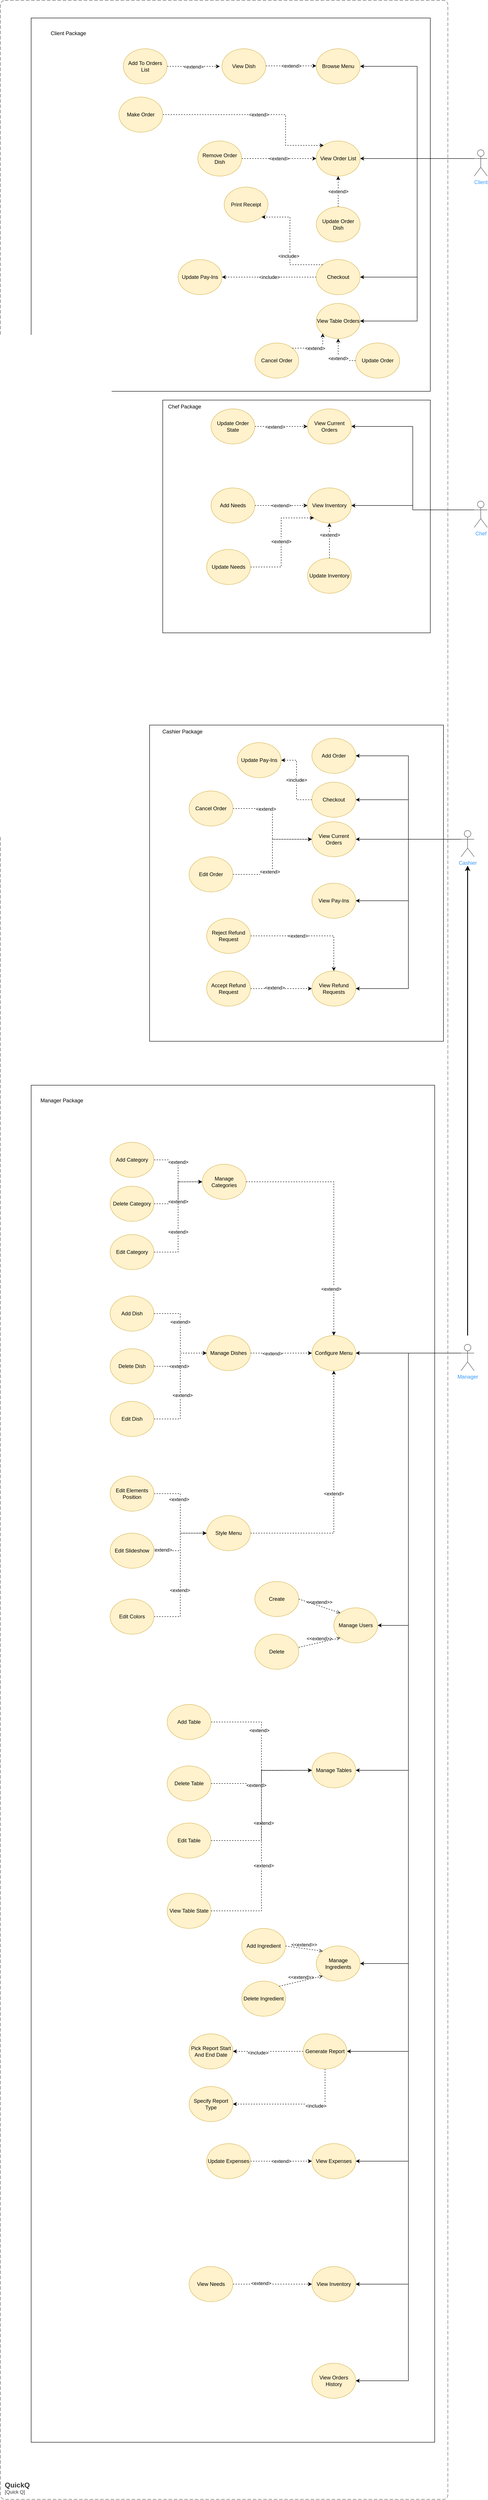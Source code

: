 <mxfile version="20.3.0" type="device"><diagram id="GGlXdn64GFRb3IZstyNL" name="Page-1"><mxGraphModel dx="2145" dy="2995" grid="1" gridSize="10" guides="1" tooltips="1" connect="1" arrows="1" fold="1" page="1" pageScale="1" pageWidth="850" pageHeight="1100" math="0" shadow="0"><root><mxCell id="0"/><mxCell id="1" parent="0"/><mxCell id="WwLU_MZluaqTvrNwPhHL-13" value="" style="rounded=0;whiteSpace=wrap;html=1;fillColor=#FFFFFF;gradientColor=none;" parent="1" vertex="1"><mxGeometry x="-380" y="-1820" width="910" height="850" as="geometry"/></mxCell><mxCell id="WwLU_MZluaqTvrNwPhHL-9" value="" style="rounded=0;whiteSpace=wrap;html=1;fillColor=#FFFFFF;gradientColor=none;" parent="1" vertex="1"><mxGeometry x="-80" y="-950" width="610" height="530" as="geometry"/></mxCell><mxCell id="WwLU_MZluaqTvrNwPhHL-7" value="" style="rounded=0;whiteSpace=wrap;html=1;fillColor=#FFFFFF;gradientColor=none;" parent="1" vertex="1"><mxGeometry x="-110" y="-210" width="670" height="720" as="geometry"/></mxCell><mxCell id="WwLU_MZluaqTvrNwPhHL-5" value="" style="rounded=0;whiteSpace=wrap;html=1;fillColor=#FFFFFF;gradientColor=none;" parent="1" vertex="1"><mxGeometry x="-380" y="610" width="920" height="3090" as="geometry"/></mxCell><mxCell id="jum-8sFKxYd1eR3w8ozA-5" style="edgeStyle=orthogonalEdgeStyle;rounded=0;orthogonalLoop=1;jettySize=auto;html=1;exitX=0;exitY=0.333;exitDx=0;exitDy=0;exitPerimeter=0;entryX=1;entryY=0.5;entryDx=0;entryDy=0;" parent="1" source="jum-8sFKxYd1eR3w8ozA-2" target="jum-8sFKxYd1eR3w8ozA-3" edge="1"><mxGeometry relative="1" as="geometry"/></mxCell><mxCell id="jum-8sFKxYd1eR3w8ozA-10" style="edgeStyle=orthogonalEdgeStyle;rounded=0;orthogonalLoop=1;jettySize=auto;html=1;exitX=0;exitY=0.333;exitDx=0;exitDy=0;exitPerimeter=0;fontColor=#000000;" parent="1" source="jum-8sFKxYd1eR3w8ozA-2" target="jum-8sFKxYd1eR3w8ozA-9" edge="1"><mxGeometry relative="1" as="geometry"><Array as="points"><mxPoint x="480" y="50"/><mxPoint x="480" y="190"/></Array></mxGeometry></mxCell><mxCell id="jum-8sFKxYd1eR3w8ozA-12" style="edgeStyle=orthogonalEdgeStyle;rounded=0;orthogonalLoop=1;jettySize=auto;html=1;exitX=0;exitY=0.333;exitDx=0;exitDy=0;exitPerimeter=0;entryX=1;entryY=0.5;entryDx=0;entryDy=0;fontColor=#000000;" parent="1" source="jum-8sFKxYd1eR3w8ozA-2" target="jum-8sFKxYd1eR3w8ozA-11" edge="1"><mxGeometry relative="1" as="geometry"><Array as="points"><mxPoint x="480" y="50"/><mxPoint x="480" y="390"/></Array></mxGeometry></mxCell><mxCell id="jum-8sFKxYd1eR3w8ozA-27" style="edgeStyle=orthogonalEdgeStyle;rounded=0;orthogonalLoop=1;jettySize=auto;html=1;exitX=0;exitY=0.333;exitDx=0;exitDy=0;exitPerimeter=0;entryX=1;entryY=0.5;entryDx=0;entryDy=0;fontColor=#000000;" parent="1" source="jum-8sFKxYd1eR3w8ozA-2" target="jum-8sFKxYd1eR3w8ozA-26" edge="1"><mxGeometry relative="1" as="geometry"><Array as="points"><mxPoint x="480" y="50"/><mxPoint x="480" y="-140"/></Array></mxGeometry></mxCell><mxCell id="ZQsWZpce4qvZl6UxC3JB-2" style="edgeStyle=orthogonalEdgeStyle;rounded=0;orthogonalLoop=1;jettySize=auto;html=1;exitX=0;exitY=0.333;exitDx=0;exitDy=0;exitPerimeter=0;entryX=1;entryY=0.5;entryDx=0;entryDy=0;" parent="1" source="jum-8sFKxYd1eR3w8ozA-2" target="ZQsWZpce4qvZl6UxC3JB-1" edge="1"><mxGeometry relative="1" as="geometry"/></mxCell><mxCell id="jum-8sFKxYd1eR3w8ozA-2" value="Cashier" style="shape=umlActor;verticalLabelPosition=bottom;verticalAlign=top;html=1;outlineConnect=0;fontColor=#3399FF;strokeColor=#4D4D4D;" parent="1" vertex="1"><mxGeometry x="600" y="30" width="30" height="60" as="geometry"/></mxCell><mxCell id="jum-8sFKxYd1eR3w8ozA-3" value="View Current Orders" style="ellipse;whiteSpace=wrap;html=1;fillColor=#fff2cc;strokeColor=#d6b656;fontColor=#000000;" parent="1" vertex="1"><mxGeometry x="260" y="10" width="100" height="80" as="geometry"/></mxCell><mxCell id="jum-8sFKxYd1eR3w8ozA-9" value="View Pay-Ins" style="ellipse;whiteSpace=wrap;html=1;fillColor=#fff2cc;strokeColor=#d6b656;fontColor=#000000;" parent="1" vertex="1"><mxGeometry x="260" y="150" width="100" height="80" as="geometry"/></mxCell><mxCell id="jum-8sFKxYd1eR3w8ozA-11" value="View Refund Requests" style="ellipse;whiteSpace=wrap;html=1;fillColor=#fff2cc;strokeColor=#d6b656;fontColor=#000000;" parent="1" vertex="1"><mxGeometry x="260" y="350" width="100" height="80" as="geometry"/></mxCell><mxCell id="jum-8sFKxYd1eR3w8ozA-14" style="edgeStyle=orthogonalEdgeStyle;rounded=0;orthogonalLoop=1;jettySize=auto;html=1;exitX=1;exitY=0.5;exitDx=0;exitDy=0;fontColor=#000000;dashed=1;" parent="1" source="jum-8sFKxYd1eR3w8ozA-13" target="jum-8sFKxYd1eR3w8ozA-11" edge="1"><mxGeometry relative="1" as="geometry"/></mxCell><mxCell id="jum-8sFKxYd1eR3w8ozA-15" value="&amp;lt;extend&amp;gt;" style="edgeLabel;html=1;align=center;verticalAlign=middle;resizable=0;points=[];fontColor=#000000;" parent="jum-8sFKxYd1eR3w8ozA-14" vertex="1" connectable="0"><mxGeometry x="-0.214" y="2" relative="1" as="geometry"><mxPoint as="offset"/></mxGeometry></mxCell><mxCell id="jum-8sFKxYd1eR3w8ozA-13" value="Accept Refund Request" style="ellipse;whiteSpace=wrap;html=1;fillColor=#fff2cc;strokeColor=#d6b656;fontColor=#000000;" parent="1" vertex="1"><mxGeometry x="20" y="350" width="100" height="80" as="geometry"/></mxCell><mxCell id="jum-8sFKxYd1eR3w8ozA-21" style="edgeStyle=orthogonalEdgeStyle;rounded=0;orthogonalLoop=1;jettySize=auto;html=1;exitX=1;exitY=0.5;exitDx=0;exitDy=0;dashed=1;fontColor=#3399FF;" parent="1" source="jum-8sFKxYd1eR3w8ozA-20" target="jum-8sFKxYd1eR3w8ozA-3" edge="1"><mxGeometry relative="1" as="geometry"/></mxCell><mxCell id="jum-8sFKxYd1eR3w8ozA-22" value="&amp;lt;extend&amp;gt;" style="edgeLabel;html=1;align=center;verticalAlign=middle;resizable=0;points=[];fontColor=#000000;" parent="jum-8sFKxYd1eR3w8ozA-21" vertex="1" connectable="0"><mxGeometry x="-0.278" y="5" relative="1" as="geometry"><mxPoint x="-20" as="offset"/></mxGeometry></mxCell><mxCell id="jum-8sFKxYd1eR3w8ozA-20" value="Cancel Order" style="ellipse;whiteSpace=wrap;html=1;fillColor=#fff2cc;strokeColor=#d6b656;fontColor=#000000;" parent="1" vertex="1"><mxGeometry x="-20" y="-60" width="100" height="80" as="geometry"/></mxCell><mxCell id="jum-8sFKxYd1eR3w8ozA-24" style="edgeStyle=orthogonalEdgeStyle;rounded=0;orthogonalLoop=1;jettySize=auto;html=1;exitX=1;exitY=0.5;exitDx=0;exitDy=0;entryX=0;entryY=0.5;entryDx=0;entryDy=0;dashed=1;fontColor=#000000;" parent="1" source="jum-8sFKxYd1eR3w8ozA-23" target="jum-8sFKxYd1eR3w8ozA-3" edge="1"><mxGeometry relative="1" as="geometry"/></mxCell><mxCell id="jum-8sFKxYd1eR3w8ozA-23" value="Edit Order" style="ellipse;whiteSpace=wrap;html=1;fillColor=#fff2cc;strokeColor=#d6b656;fontColor=#000000;" parent="1" vertex="1"><mxGeometry x="-20" y="90" width="100" height="80" as="geometry"/></mxCell><mxCell id="jum-8sFKxYd1eR3w8ozA-25" value="&amp;lt;extend&amp;gt;" style="edgeLabel;html=1;align=center;verticalAlign=middle;resizable=0;points=[];fontColor=#000000;" parent="1" vertex="1" connectable="0"><mxGeometry x="155" y="70" as="geometry"><mxPoint x="9" y="54" as="offset"/></mxGeometry></mxCell><mxCell id="jum-8sFKxYd1eR3w8ozA-26" value="Add Order" style="ellipse;whiteSpace=wrap;html=1;fillColor=#fff2cc;strokeColor=#d6b656;fontColor=#000000;" parent="1" vertex="1"><mxGeometry x="260" y="-180" width="100" height="80" as="geometry"/></mxCell><mxCell id="jum-8sFKxYd1eR3w8ozA-86" style="edgeStyle=orthogonalEdgeStyle;rounded=0;orthogonalLoop=1;jettySize=auto;html=1;fontColor=#000000;strokeWidth=2;" parent="1" edge="1"><mxGeometry relative="1" as="geometry"><mxPoint x="615" y="110" as="targetPoint"/><mxPoint x="615" y="1180" as="sourcePoint"/></mxGeometry></mxCell><mxCell id="5KErLPdVP8ReW7ZGvrdc-68" style="edgeStyle=orthogonalEdgeStyle;rounded=0;orthogonalLoop=1;jettySize=auto;html=1;exitX=0;exitY=0.333;exitDx=0;exitDy=0;exitPerimeter=0;entryX=1;entryY=0.5;entryDx=0;entryDy=0;" parent="1" source="jum-8sFKxYd1eR3w8ozA-72" target="5KErLPdVP8ReW7ZGvrdc-1" edge="1"><mxGeometry relative="1" as="geometry"/></mxCell><mxCell id="MAP9ugzPwizy4Z15jcOb-13" style="edgeStyle=orthogonalEdgeStyle;rounded=0;orthogonalLoop=1;jettySize=auto;html=1;exitX=0;exitY=0.333;exitDx=0;exitDy=0;exitPerimeter=0;entryX=1;entryY=0.5;entryDx=0;entryDy=0;strokeWidth=1;" parent="1" source="jum-8sFKxYd1eR3w8ozA-72" target="MAP9ugzPwizy4Z15jcOb-1" edge="1"><mxGeometry relative="1" as="geometry"/></mxCell><mxCell id="MAP9ugzPwizy4Z15jcOb-27" style="edgeStyle=orthogonalEdgeStyle;rounded=0;orthogonalLoop=1;jettySize=auto;html=1;exitX=0;exitY=0.333;exitDx=0;exitDy=0;exitPerimeter=0;entryX=1;entryY=0.5;entryDx=0;entryDy=0;strokeWidth=1;" parent="1" source="jum-8sFKxYd1eR3w8ozA-72" target="MAP9ugzPwizy4Z15jcOb-28" edge="1"><mxGeometry relative="1" as="geometry"><mxPoint x="360" y="2810" as="targetPoint"/><Array as="points"><mxPoint x="480" y="1220"/><mxPoint x="480" y="2810"/></Array></mxGeometry></mxCell><mxCell id="7p4SCDjq-cVQXdKuNtYs-31" style="edgeStyle=orthogonalEdgeStyle;rounded=0;orthogonalLoop=1;jettySize=auto;html=1;exitX=0;exitY=0.333;exitDx=0;exitDy=0;exitPerimeter=0;entryX=1;entryY=0.5;entryDx=0;entryDy=0;strokeWidth=1;" parent="1" source="jum-8sFKxYd1eR3w8ozA-72" target="7p4SCDjq-cVQXdKuNtYs-30" edge="1"><mxGeometry relative="1" as="geometry"/></mxCell><mxCell id="7p4SCDjq-cVQXdKuNtYs-44" style="edgeStyle=orthogonalEdgeStyle;rounded=0;orthogonalLoop=1;jettySize=auto;html=1;exitX=0;exitY=0.333;exitDx=0;exitDy=0;exitPerimeter=0;entryX=1;entryY=0.5;entryDx=0;entryDy=0;strokeWidth=1;" parent="1" source="jum-8sFKxYd1eR3w8ozA-72" target="7p4SCDjq-cVQXdKuNtYs-43" edge="1"><mxGeometry relative="1" as="geometry"/></mxCell><mxCell id="7RV6deQIh257f3K097D4-4" style="edgeStyle=orthogonalEdgeStyle;rounded=0;orthogonalLoop=1;jettySize=auto;html=1;exitX=0;exitY=0.333;exitDx=0;exitDy=0;exitPerimeter=0;entryX=1;entryY=0.5;entryDx=0;entryDy=0;" parent="1" source="jum-8sFKxYd1eR3w8ozA-72" target="7RV6deQIh257f3K097D4-1" edge="1"><mxGeometry relative="1" as="geometry"><Array as="points"><mxPoint x="480" y="1220"/><mxPoint x="480" y="1840"/></Array></mxGeometry></mxCell><mxCell id="mv-gU7e_ohFEfas5fL80-2" style="edgeStyle=orthogonalEdgeStyle;rounded=0;orthogonalLoop=1;jettySize=auto;html=1;exitX=0;exitY=0.333;exitDx=0;exitDy=0;exitPerimeter=0;entryX=1;entryY=0.5;entryDx=0;entryDy=0;" parent="1" source="jum-8sFKxYd1eR3w8ozA-72" target="mv-gU7e_ohFEfas5fL80-1" edge="1"><mxGeometry relative="1" as="geometry"><Array as="points"><mxPoint x="480" y="1220"/><mxPoint x="480" y="2610"/></Array></mxGeometry></mxCell><mxCell id="NLeHIVnF31F9goJG8ct--9" style="edgeStyle=orthogonalEdgeStyle;rounded=0;orthogonalLoop=1;jettySize=auto;html=1;exitX=0;exitY=0.333;exitDx=0;exitDy=0;exitPerimeter=0;entryX=1;entryY=0.5;entryDx=0;entryDy=0;" edge="1" parent="1" source="jum-8sFKxYd1eR3w8ozA-72" target="F72aV88Ada89Us-9N3Ma-2"><mxGeometry relative="1" as="geometry"/></mxCell><mxCell id="jum-8sFKxYd1eR3w8ozA-72" value="Manager" style="shape=umlActor;verticalLabelPosition=bottom;verticalAlign=top;html=1;outlineConnect=0;fontColor=#3399FF;strokeColor=#4D4D4D;" parent="1" vertex="1"><mxGeometry x="600" y="1200" width="30" height="60" as="geometry"/></mxCell><mxCell id="5KErLPdVP8ReW7ZGvrdc-1" value="Configure Menu" style="ellipse;whiteSpace=wrap;html=1;fillColor=#fff2cc;strokeColor=#d6b656;fontColor=#000000;" parent="1" vertex="1"><mxGeometry x="260" y="1180" width="100" height="80" as="geometry"/></mxCell><mxCell id="5KErLPdVP8ReW7ZGvrdc-71" style="edgeStyle=orthogonalEdgeStyle;rounded=0;orthogonalLoop=1;jettySize=auto;html=1;exitX=1;exitY=0.5;exitDx=0;exitDy=0;entryX=0.5;entryY=0;entryDx=0;entryDy=0;dashed=1;" parent="1" source="5KErLPdVP8ReW7ZGvrdc-3" target="5KErLPdVP8ReW7ZGvrdc-1" edge="1"><mxGeometry relative="1" as="geometry"/></mxCell><mxCell id="5KErLPdVP8ReW7ZGvrdc-73" value="&amp;lt;extend&amp;gt;" style="edgeLabel;html=1;align=center;verticalAlign=middle;resizable=0;points=[];" parent="5KErLPdVP8ReW7ZGvrdc-71" vertex="1" connectable="0"><mxGeometry x="0.616" y="-6" relative="1" as="geometry"><mxPoint y="-1" as="offset"/></mxGeometry></mxCell><mxCell id="5KErLPdVP8ReW7ZGvrdc-3" value="Manage Categories" style="ellipse;whiteSpace=wrap;html=1;fillColor=#fff2cc;strokeColor=#d6b656;fontColor=#000000;" parent="1" vertex="1"><mxGeometry x="10" y="790" width="100" height="80" as="geometry"/></mxCell><mxCell id="5KErLPdVP8ReW7ZGvrdc-13" style="edgeStyle=orthogonalEdgeStyle;rounded=0;orthogonalLoop=1;jettySize=auto;html=1;exitX=1;exitY=0.5;exitDx=0;exitDy=0;dashed=1;" parent="1" source="5KErLPdVP8ReW7ZGvrdc-7" target="5KErLPdVP8ReW7ZGvrdc-3" edge="1"><mxGeometry relative="1" as="geometry"/></mxCell><mxCell id="5KErLPdVP8ReW7ZGvrdc-14" value="&amp;lt;extend&amp;gt;" style="edgeLabel;html=1;align=center;verticalAlign=middle;resizable=0;points=[];" parent="5KErLPdVP8ReW7ZGvrdc-13" vertex="1" connectable="0"><mxGeometry x="-0.247" relative="1" as="geometry"><mxPoint as="offset"/></mxGeometry></mxCell><mxCell id="5KErLPdVP8ReW7ZGvrdc-7" value="Add Category" style="ellipse;whiteSpace=wrap;html=1;fillColor=#fff2cc;strokeColor=#d6b656;fontColor=#000000;" parent="1" vertex="1"><mxGeometry x="-200" y="740" width="100" height="80" as="geometry"/></mxCell><mxCell id="5KErLPdVP8ReW7ZGvrdc-8" value="Delete Category" style="ellipse;whiteSpace=wrap;html=1;fillColor=#fff2cc;strokeColor=#d6b656;fontColor=#000000;" parent="1" vertex="1"><mxGeometry x="-200" y="840" width="100" height="80" as="geometry"/></mxCell><mxCell id="5KErLPdVP8ReW7ZGvrdc-10" value="Edit Category" style="ellipse;whiteSpace=wrap;html=1;fillColor=#fff2cc;strokeColor=#d6b656;fontColor=#000000;" parent="1" vertex="1"><mxGeometry x="-200" y="950" width="100" height="80" as="geometry"/></mxCell><mxCell id="5KErLPdVP8ReW7ZGvrdc-15" style="edgeStyle=orthogonalEdgeStyle;rounded=0;orthogonalLoop=1;jettySize=auto;html=1;exitX=1;exitY=0.5;exitDx=0;exitDy=0;dashed=1;entryX=0;entryY=0.5;entryDx=0;entryDy=0;" parent="1" source="5KErLPdVP8ReW7ZGvrdc-8" target="5KErLPdVP8ReW7ZGvrdc-3" edge="1"><mxGeometry relative="1" as="geometry"><mxPoint x="-90" y="790" as="sourcePoint"/><mxPoint x="20" y="840" as="targetPoint"/></mxGeometry></mxCell><mxCell id="5KErLPdVP8ReW7ZGvrdc-16" value="&amp;lt;extend&amp;gt;" style="edgeLabel;html=1;align=center;verticalAlign=middle;resizable=0;points=[];" parent="5KErLPdVP8ReW7ZGvrdc-15" vertex="1" connectable="0"><mxGeometry x="-0.247" relative="1" as="geometry"><mxPoint as="offset"/></mxGeometry></mxCell><mxCell id="5KErLPdVP8ReW7ZGvrdc-18" style="edgeStyle=orthogonalEdgeStyle;rounded=0;orthogonalLoop=1;jettySize=auto;html=1;exitX=1;exitY=0.5;exitDx=0;exitDy=0;dashed=1;entryX=0;entryY=0.5;entryDx=0;entryDy=0;" parent="1" source="5KErLPdVP8ReW7ZGvrdc-10" target="5KErLPdVP8ReW7ZGvrdc-3" edge="1"><mxGeometry relative="1" as="geometry"><mxPoint x="-90" y="890" as="sourcePoint"/><mxPoint x="20" y="840" as="targetPoint"/></mxGeometry></mxCell><mxCell id="5KErLPdVP8ReW7ZGvrdc-19" value="&amp;lt;extend&amp;gt;" style="edgeLabel;html=1;align=center;verticalAlign=middle;resizable=0;points=[];" parent="5KErLPdVP8ReW7ZGvrdc-18" vertex="1" connectable="0"><mxGeometry x="-0.247" relative="1" as="geometry"><mxPoint as="offset"/></mxGeometry></mxCell><mxCell id="5KErLPdVP8ReW7ZGvrdc-72" style="edgeStyle=orthogonalEdgeStyle;rounded=0;orthogonalLoop=1;jettySize=auto;html=1;exitX=1;exitY=0.5;exitDx=0;exitDy=0;entryX=0;entryY=0.5;entryDx=0;entryDy=0;dashed=1;" parent="1" source="5KErLPdVP8ReW7ZGvrdc-20" target="5KErLPdVP8ReW7ZGvrdc-1" edge="1"><mxGeometry relative="1" as="geometry"/></mxCell><mxCell id="5KErLPdVP8ReW7ZGvrdc-74" value="&amp;lt;extend&amp;gt;" style="edgeLabel;html=1;align=center;verticalAlign=middle;resizable=0;points=[];" parent="5KErLPdVP8ReW7ZGvrdc-72" vertex="1" connectable="0"><mxGeometry x="-0.271" y="-1" relative="1" as="geometry"><mxPoint x="-1" as="offset"/></mxGeometry></mxCell><mxCell id="5KErLPdVP8ReW7ZGvrdc-20" value="Manage Dishes" style="ellipse;whiteSpace=wrap;html=1;fillColor=#fff2cc;strokeColor=#d6b656;fontColor=#000000;" parent="1" vertex="1"><mxGeometry x="20" y="1180" width="100" height="80" as="geometry"/></mxCell><mxCell id="5KErLPdVP8ReW7ZGvrdc-24" value="Add Dish" style="ellipse;whiteSpace=wrap;html=1;fillColor=#fff2cc;strokeColor=#d6b656;fontColor=#000000;" parent="1" vertex="1"><mxGeometry x="-200" y="1090" width="100" height="80" as="geometry"/></mxCell><mxCell id="5KErLPdVP8ReW7ZGvrdc-26" style="edgeStyle=orthogonalEdgeStyle;rounded=0;orthogonalLoop=1;jettySize=auto;html=1;dashed=1;entryX=0;entryY=0.5;entryDx=0;entryDy=0;" parent="1" source="5KErLPdVP8ReW7ZGvrdc-24" target="5KErLPdVP8ReW7ZGvrdc-20" edge="1"><mxGeometry relative="1" as="geometry"><mxPoint x="-90" y="1000" as="sourcePoint"/><mxPoint x="20" y="840" as="targetPoint"/></mxGeometry></mxCell><mxCell id="5KErLPdVP8ReW7ZGvrdc-27" value="&amp;lt;extend&amp;gt;" style="edgeLabel;html=1;align=center;verticalAlign=middle;resizable=0;points=[];" parent="5KErLPdVP8ReW7ZGvrdc-26" vertex="1" connectable="0"><mxGeometry x="-0.247" relative="1" as="geometry"><mxPoint as="offset"/></mxGeometry></mxCell><mxCell id="5KErLPdVP8ReW7ZGvrdc-31" value="Delete Dish" style="ellipse;whiteSpace=wrap;html=1;fillColor=#fff2cc;strokeColor=#d6b656;fontColor=#000000;" parent="1" vertex="1"><mxGeometry x="-200" y="1210" width="100" height="80" as="geometry"/></mxCell><mxCell id="5KErLPdVP8ReW7ZGvrdc-32" style="edgeStyle=orthogonalEdgeStyle;rounded=0;orthogonalLoop=1;jettySize=auto;html=1;dashed=1;entryX=0;entryY=0.5;entryDx=0;entryDy=0;exitX=1;exitY=0.5;exitDx=0;exitDy=0;" parent="1" source="5KErLPdVP8ReW7ZGvrdc-31" target="5KErLPdVP8ReW7ZGvrdc-20" edge="1"><mxGeometry relative="1" as="geometry"><mxPoint x="-90.0" y="1140.059" as="sourcePoint"/><mxPoint x="20" y="1200" as="targetPoint"/></mxGeometry></mxCell><mxCell id="5KErLPdVP8ReW7ZGvrdc-33" value="&amp;lt;extend&amp;gt;" style="edgeLabel;html=1;align=center;verticalAlign=middle;resizable=0;points=[];" parent="5KErLPdVP8ReW7ZGvrdc-32" vertex="1" connectable="0"><mxGeometry x="-0.247" relative="1" as="geometry"><mxPoint as="offset"/></mxGeometry></mxCell><mxCell id="5KErLPdVP8ReW7ZGvrdc-58" style="edgeStyle=orthogonalEdgeStyle;rounded=0;orthogonalLoop=1;jettySize=auto;html=1;exitX=1;exitY=0.5;exitDx=0;exitDy=0;entryX=0;entryY=0.5;entryDx=0;entryDy=0;dashed=1;" parent="1" source="5KErLPdVP8ReW7ZGvrdc-36" target="5KErLPdVP8ReW7ZGvrdc-20" edge="1"><mxGeometry relative="1" as="geometry"/></mxCell><mxCell id="5KErLPdVP8ReW7ZGvrdc-59" value="&amp;lt;extend&amp;gt;" style="edgeLabel;html=1;align=center;verticalAlign=middle;resizable=0;points=[];" parent="5KErLPdVP8ReW7ZGvrdc-58" vertex="1" connectable="0"><mxGeometry x="-0.147" y="-5" relative="1" as="geometry"><mxPoint y="1" as="offset"/></mxGeometry></mxCell><mxCell id="5KErLPdVP8ReW7ZGvrdc-36" value="Edit Dish" style="ellipse;whiteSpace=wrap;html=1;fillColor=#fff2cc;strokeColor=#d6b656;fontColor=#000000;" parent="1" vertex="1"><mxGeometry x="-200" y="1330" width="100" height="80" as="geometry"/></mxCell><mxCell id="MAP9ugzPwizy4Z15jcOb-10" style="edgeStyle=orthogonalEdgeStyle;rounded=0;orthogonalLoop=1;jettySize=auto;html=1;exitX=1;exitY=0.5;exitDx=0;exitDy=0;entryX=0;entryY=0.5;entryDx=0;entryDy=0;dashed=1;strokeWidth=1;" parent="1" source="5KErLPdVP8ReW7ZGvrdc-45" target="5KErLPdVP8ReW7ZGvrdc-79" edge="1"><mxGeometry relative="1" as="geometry"/></mxCell><mxCell id="MAP9ugzPwizy4Z15jcOb-11" value="&amp;lt;extend&amp;gt;" style="edgeLabel;html=1;align=center;verticalAlign=middle;resizable=0;points=[];" parent="MAP9ugzPwizy4Z15jcOb-10" vertex="1" connectable="0"><mxGeometry x="-0.226" y="1" relative="1" as="geometry"><mxPoint as="offset"/></mxGeometry></mxCell><mxCell id="5KErLPdVP8ReW7ZGvrdc-45" value="Edit Colors" style="ellipse;whiteSpace=wrap;html=1;fillColor=#fff2cc;strokeColor=#d6b656;fontColor=#000000;" parent="1" vertex="1"><mxGeometry x="-200" y="1780" width="100" height="80" as="geometry"/></mxCell><mxCell id="MAP9ugzPwizy4Z15jcOb-7" style="edgeStyle=orthogonalEdgeStyle;rounded=0;orthogonalLoop=1;jettySize=auto;html=1;exitX=1;exitY=0.5;exitDx=0;exitDy=0;entryX=0;entryY=0.5;entryDx=0;entryDy=0;strokeWidth=1;dashed=1;" parent="1" source="5KErLPdVP8ReW7ZGvrdc-48" target="5KErLPdVP8ReW7ZGvrdc-79" edge="1"><mxGeometry relative="1" as="geometry"/></mxCell><mxCell id="MAP9ugzPwizy4Z15jcOb-8" value="&amp;lt;extend&amp;gt;" style="edgeLabel;html=1;align=center;verticalAlign=middle;resizable=0;points=[];" parent="MAP9ugzPwizy4Z15jcOb-7" vertex="1" connectable="0"><mxGeometry x="-0.305" y="-3" relative="1" as="geometry"><mxPoint as="offset"/></mxGeometry></mxCell><mxCell id="5KErLPdVP8ReW7ZGvrdc-48" value="Edit Elements Position" style="ellipse;whiteSpace=wrap;html=1;fillColor=#fff2cc;strokeColor=#d6b656;fontColor=#000000;" parent="1" vertex="1"><mxGeometry x="-200" y="1500" width="100" height="80" as="geometry"/></mxCell><mxCell id="MAP9ugzPwizy4Z15jcOb-9" style="edgeStyle=orthogonalEdgeStyle;rounded=0;orthogonalLoop=1;jettySize=auto;html=1;exitX=1;exitY=0.5;exitDx=0;exitDy=0;entryX=0;entryY=0.5;entryDx=0;entryDy=0;dashed=1;strokeWidth=1;" parent="1" source="5KErLPdVP8ReW7ZGvrdc-50" target="5KErLPdVP8ReW7ZGvrdc-79" edge="1"><mxGeometry relative="1" as="geometry"/></mxCell><mxCell id="MAP9ugzPwizy4Z15jcOb-12" value="&amp;lt;extend&amp;gt;" style="edgeLabel;html=1;align=center;verticalAlign=middle;resizable=0;points=[];" parent="MAP9ugzPwizy4Z15jcOb-9" vertex="1" connectable="0"><mxGeometry x="-0.787" y="2" relative="1" as="geometry"><mxPoint x="1" as="offset"/></mxGeometry></mxCell><mxCell id="5KErLPdVP8ReW7ZGvrdc-50" value="Edit Slideshow" style="ellipse;whiteSpace=wrap;html=1;fillColor=#fff2cc;strokeColor=#d6b656;fontColor=#000000;" parent="1" vertex="1"><mxGeometry x="-200" y="1630" width="100" height="80" as="geometry"/></mxCell><mxCell id="5KErLPdVP8ReW7ZGvrdc-80" value="&amp;lt;extend&amp;gt;" style="edgeStyle=orthogonalEdgeStyle;rounded=0;orthogonalLoop=1;jettySize=auto;html=1;exitX=1;exitY=0.5;exitDx=0;exitDy=0;entryX=0.5;entryY=1;entryDx=0;entryDy=0;dashed=1;" parent="1" source="5KErLPdVP8ReW7ZGvrdc-79" target="5KErLPdVP8ReW7ZGvrdc-1" edge="1"><mxGeometry relative="1" as="geometry"/></mxCell><mxCell id="5KErLPdVP8ReW7ZGvrdc-79" value="Style Menu" style="ellipse;whiteSpace=wrap;html=1;fillColor=#fff2cc;strokeColor=#d6b656;fontColor=#000000;" parent="1" vertex="1"><mxGeometry x="20" y="1590" width="100" height="80" as="geometry"/></mxCell><mxCell id="MAP9ugzPwizy4Z15jcOb-1" value="Manage Tables" style="ellipse;whiteSpace=wrap;html=1;fillColor=#fff2cc;strokeColor=#d6b656;fontColor=#000000;" parent="1" vertex="1"><mxGeometry x="260" y="2130" width="100" height="80" as="geometry"/></mxCell><mxCell id="MAP9ugzPwizy4Z15jcOb-18" style="edgeStyle=orthogonalEdgeStyle;rounded=0;orthogonalLoop=1;jettySize=auto;html=1;exitX=1;exitY=0.5;exitDx=0;exitDy=0;entryX=0;entryY=0.5;entryDx=0;entryDy=0;strokeWidth=1;dashed=1;" parent="1" source="MAP9ugzPwizy4Z15jcOb-14" target="MAP9ugzPwizy4Z15jcOb-1" edge="1"><mxGeometry relative="1" as="geometry"/></mxCell><mxCell id="MAP9ugzPwizy4Z15jcOb-19" value="&amp;lt;extend&amp;gt;" style="edgeLabel;html=1;align=center;verticalAlign=middle;resizable=0;points=[];" parent="MAP9ugzPwizy4Z15jcOb-18" vertex="1" connectable="0"><mxGeometry x="-0.21" y="-5" relative="1" as="geometry"><mxPoint y="-1" as="offset"/></mxGeometry></mxCell><mxCell id="MAP9ugzPwizy4Z15jcOb-14" value="Add Table" style="ellipse;whiteSpace=wrap;html=1;fillColor=#fff2cc;strokeColor=#d6b656;fontColor=#000000;" parent="1" vertex="1"><mxGeometry x="-70" y="2020" width="100" height="80" as="geometry"/></mxCell><mxCell id="MAP9ugzPwizy4Z15jcOb-15" value="Delete Table" style="ellipse;whiteSpace=wrap;html=1;fillColor=#fff2cc;strokeColor=#d6b656;fontColor=#000000;" parent="1" vertex="1"><mxGeometry x="-70" y="2160" width="100" height="80" as="geometry"/></mxCell><mxCell id="MAP9ugzPwizy4Z15jcOb-16" value="Edit Table" style="ellipse;whiteSpace=wrap;html=1;fillColor=#fff2cc;strokeColor=#d6b656;fontColor=#000000;" parent="1" vertex="1"><mxGeometry x="-70" y="2290" width="100" height="80" as="geometry"/></mxCell><mxCell id="MAP9ugzPwizy4Z15jcOb-17" value="View Table State" style="ellipse;whiteSpace=wrap;html=1;fillColor=#fff2cc;strokeColor=#d6b656;fontColor=#000000;" parent="1" vertex="1"><mxGeometry x="-70" y="2450" width="100" height="80" as="geometry"/></mxCell><mxCell id="MAP9ugzPwizy4Z15jcOb-20" style="edgeStyle=orthogonalEdgeStyle;rounded=0;orthogonalLoop=1;jettySize=auto;html=1;exitX=1;exitY=0.5;exitDx=0;exitDy=0;strokeWidth=1;dashed=1;" parent="1" source="MAP9ugzPwizy4Z15jcOb-15" edge="1"><mxGeometry relative="1" as="geometry"><mxPoint x="40" y="2070" as="sourcePoint"/><mxPoint x="260" y="2170" as="targetPoint"/></mxGeometry></mxCell><mxCell id="MAP9ugzPwizy4Z15jcOb-21" value="&amp;lt;extend&amp;gt;" style="edgeLabel;html=1;align=center;verticalAlign=middle;resizable=0;points=[];" parent="MAP9ugzPwizy4Z15jcOb-20" vertex="1" connectable="0"><mxGeometry x="-0.21" y="-5" relative="1" as="geometry"><mxPoint y="-1" as="offset"/></mxGeometry></mxCell><mxCell id="MAP9ugzPwizy4Z15jcOb-22" style="edgeStyle=orthogonalEdgeStyle;rounded=0;orthogonalLoop=1;jettySize=auto;html=1;exitX=1;exitY=0.5;exitDx=0;exitDy=0;entryX=0;entryY=0.5;entryDx=0;entryDy=0;strokeWidth=1;dashed=1;" parent="1" source="MAP9ugzPwizy4Z15jcOb-16" target="MAP9ugzPwizy4Z15jcOb-1" edge="1"><mxGeometry relative="1" as="geometry"><mxPoint x="50" y="2080" as="sourcePoint"/><mxPoint x="280.0" y="2190" as="targetPoint"/></mxGeometry></mxCell><mxCell id="MAP9ugzPwizy4Z15jcOb-23" value="&amp;lt;extend&amp;gt;" style="edgeLabel;html=1;align=center;verticalAlign=middle;resizable=0;points=[];" parent="MAP9ugzPwizy4Z15jcOb-22" vertex="1" connectable="0"><mxGeometry x="-0.21" y="-5" relative="1" as="geometry"><mxPoint y="-1" as="offset"/></mxGeometry></mxCell><mxCell id="MAP9ugzPwizy4Z15jcOb-24" style="edgeStyle=orthogonalEdgeStyle;rounded=0;orthogonalLoop=1;jettySize=auto;html=1;exitX=1;exitY=0.5;exitDx=0;exitDy=0;entryX=0;entryY=0.5;entryDx=0;entryDy=0;strokeWidth=1;dashed=1;" parent="1" source="MAP9ugzPwizy4Z15jcOb-17" target="MAP9ugzPwizy4Z15jcOb-1" edge="1"><mxGeometry relative="1" as="geometry"><mxPoint x="60" y="2090" as="sourcePoint"/><mxPoint x="290.0" y="2200" as="targetPoint"/></mxGeometry></mxCell><mxCell id="MAP9ugzPwizy4Z15jcOb-25" value="&amp;lt;extend&amp;gt;" style="edgeLabel;html=1;align=center;verticalAlign=middle;resizable=0;points=[];" parent="MAP9ugzPwizy4Z15jcOb-24" vertex="1" connectable="0"><mxGeometry x="-0.21" y="-5" relative="1" as="geometry"><mxPoint y="-1" as="offset"/></mxGeometry></mxCell><mxCell id="MAP9ugzPwizy4Z15jcOb-33" style="edgeStyle=orthogonalEdgeStyle;rounded=0;orthogonalLoop=1;jettySize=auto;html=1;exitX=0;exitY=0.5;exitDx=0;exitDy=0;dashed=1;strokeWidth=1;" parent="1" source="MAP9ugzPwizy4Z15jcOb-28" target="MAP9ugzPwizy4Z15jcOb-31" edge="1"><mxGeometry relative="1" as="geometry"/></mxCell><mxCell id="MAP9ugzPwizy4Z15jcOb-34" value="&amp;lt;include&amp;gt;" style="edgeLabel;html=1;align=center;verticalAlign=middle;resizable=0;points=[];" parent="MAP9ugzPwizy4Z15jcOb-33" vertex="1" connectable="0"><mxGeometry x="0.306" y="3" relative="1" as="geometry"><mxPoint x="1" as="offset"/></mxGeometry></mxCell><mxCell id="MAP9ugzPwizy4Z15jcOb-38" style="edgeStyle=orthogonalEdgeStyle;rounded=0;orthogonalLoop=1;jettySize=auto;html=1;exitX=0.5;exitY=1;exitDx=0;exitDy=0;dashed=1;strokeWidth=1;" parent="1" source="MAP9ugzPwizy4Z15jcOb-28" target="MAP9ugzPwizy4Z15jcOb-36" edge="1"><mxGeometry relative="1" as="geometry"><Array as="points"><mxPoint x="290" y="2930"/></Array></mxGeometry></mxCell><mxCell id="MAP9ugzPwizy4Z15jcOb-39" value="&amp;lt;include&amp;gt;" style="edgeLabel;html=1;align=center;verticalAlign=middle;resizable=0;points=[];" parent="MAP9ugzPwizy4Z15jcOb-38" vertex="1" connectable="0"><mxGeometry x="-0.302" y="4" relative="1" as="geometry"><mxPoint as="offset"/></mxGeometry></mxCell><mxCell id="MAP9ugzPwizy4Z15jcOb-28" value="Generate Report" style="ellipse;whiteSpace=wrap;html=1;fillColor=#fff2cc;strokeColor=#d6b656;fontColor=#000000;" parent="1" vertex="1"><mxGeometry x="240" y="2770" width="100" height="80" as="geometry"/></mxCell><mxCell id="MAP9ugzPwizy4Z15jcOb-31" value="Pick Report Start And End Date" style="ellipse;whiteSpace=wrap;html=1;fillColor=#fff2cc;strokeColor=#d6b656;fontColor=#000000;" parent="1" vertex="1"><mxGeometry x="-20" y="2770" width="100" height="80" as="geometry"/></mxCell><mxCell id="MAP9ugzPwizy4Z15jcOb-36" value="Specify Report Type" style="ellipse;whiteSpace=wrap;html=1;fillColor=#fff2cc;strokeColor=#d6b656;fontColor=#000000;" parent="1" vertex="1"><mxGeometry x="-20" y="2890" width="100" height="80" as="geometry"/></mxCell><mxCell id="7p4SCDjq-cVQXdKuNtYs-30" value="View Inventory" style="ellipse;whiteSpace=wrap;html=1;fillColor=#fff2cc;strokeColor=#d6b656;fontColor=#000000;" parent="1" vertex="1"><mxGeometry x="260" y="3300" width="100" height="80" as="geometry"/></mxCell><mxCell id="7p4SCDjq-cVQXdKuNtYs-38" style="edgeStyle=orthogonalEdgeStyle;rounded=0;orthogonalLoop=1;jettySize=auto;html=1;exitX=1;exitY=0.5;exitDx=0;exitDy=0;entryX=0;entryY=0.5;entryDx=0;entryDy=0;dashed=1;strokeWidth=1;" parent="1" source="7p4SCDjq-cVQXdKuNtYs-32" target="7p4SCDjq-cVQXdKuNtYs-30" edge="1"><mxGeometry relative="1" as="geometry"/></mxCell><mxCell id="7p4SCDjq-cVQXdKuNtYs-39" value="&amp;lt;extend&amp;gt;" style="edgeLabel;html=1;align=center;verticalAlign=middle;resizable=0;points=[];" parent="7p4SCDjq-cVQXdKuNtYs-38" vertex="1" connectable="0"><mxGeometry x="-0.287" y="2" relative="1" as="geometry"><mxPoint as="offset"/></mxGeometry></mxCell><mxCell id="7p4SCDjq-cVQXdKuNtYs-32" value="View Needs" style="ellipse;whiteSpace=wrap;html=1;fillColor=#fff2cc;strokeColor=#d6b656;fontColor=#000000;" parent="1" vertex="1"><mxGeometry x="-20" y="3300" width="100" height="80" as="geometry"/></mxCell><mxCell id="7p4SCDjq-cVQXdKuNtYs-43" value="View Orders History" style="ellipse;whiteSpace=wrap;html=1;fillColor=#fff2cc;strokeColor=#d6b656;fontColor=#000000;" parent="1" vertex="1"><mxGeometry x="260" y="3520" width="100" height="80" as="geometry"/></mxCell><mxCell id="7p4SCDjq-cVQXdKuNtYs-56" style="edgeStyle=orthogonalEdgeStyle;rounded=0;orthogonalLoop=1;jettySize=auto;html=1;exitX=0;exitY=0.333;exitDx=0;exitDy=0;exitPerimeter=0;entryX=1;entryY=0.5;entryDx=0;entryDy=0;strokeWidth=1;" parent="1" source="7p4SCDjq-cVQXdKuNtYs-45" target="7p4SCDjq-cVQXdKuNtYs-49" edge="1"><mxGeometry relative="1" as="geometry"/></mxCell><mxCell id="7p4SCDjq-cVQXdKuNtYs-61" style="edgeStyle=orthogonalEdgeStyle;rounded=0;orthogonalLoop=1;jettySize=auto;html=1;exitX=0;exitY=0.333;exitDx=0;exitDy=0;exitPerimeter=0;strokeWidth=1;" parent="1" source="7p4SCDjq-cVQXdKuNtYs-45" target="7p4SCDjq-cVQXdKuNtYs-60" edge="1"><mxGeometry relative="1" as="geometry"/></mxCell><mxCell id="7p4SCDjq-cVQXdKuNtYs-45" value="Chef" style="shape=umlActor;verticalLabelPosition=bottom;verticalAlign=top;html=1;outlineConnect=0;fontColor=#3399FF;strokeColor=#4D4D4D;" parent="1" vertex="1"><mxGeometry x="630" y="-720" width="30" height="60" as="geometry"/></mxCell><mxCell id="7p4SCDjq-cVQXdKuNtYs-49" value="View Current Orders" style="ellipse;whiteSpace=wrap;html=1;fillColor=#fff2cc;strokeColor=#d6b656;fontColor=#000000;" parent="1" vertex="1"><mxGeometry x="250" y="-930" width="100" height="80" as="geometry"/></mxCell><mxCell id="7p4SCDjq-cVQXdKuNtYs-58" style="edgeStyle=orthogonalEdgeStyle;rounded=0;orthogonalLoop=1;jettySize=auto;html=1;exitX=1;exitY=0.5;exitDx=0;exitDy=0;entryX=0;entryY=0.5;entryDx=0;entryDy=0;strokeWidth=1;dashed=1;" parent="1" source="7p4SCDjq-cVQXdKuNtYs-57" target="7p4SCDjq-cVQXdKuNtYs-49" edge="1"><mxGeometry relative="1" as="geometry"/></mxCell><mxCell id="7p4SCDjq-cVQXdKuNtYs-59" value="&amp;lt;extend&amp;gt;" style="edgeLabel;html=1;align=center;verticalAlign=middle;resizable=0;points=[];" parent="7p4SCDjq-cVQXdKuNtYs-58" vertex="1" connectable="0"><mxGeometry x="-0.235" y="-1" relative="1" as="geometry"><mxPoint as="offset"/></mxGeometry></mxCell><mxCell id="7p4SCDjq-cVQXdKuNtYs-57" value="Update Order State" style="ellipse;whiteSpace=wrap;html=1;fillColor=#fff2cc;strokeColor=#d6b656;fontColor=#000000;" parent="1" vertex="1"><mxGeometry x="30" y="-930" width="100" height="80" as="geometry"/></mxCell><mxCell id="7p4SCDjq-cVQXdKuNtYs-60" value="View Inventory" style="ellipse;whiteSpace=wrap;html=1;fillColor=#fff2cc;strokeColor=#d6b656;fontColor=#000000;" parent="1" vertex="1"><mxGeometry x="250" y="-750" width="100" height="80" as="geometry"/></mxCell><mxCell id="7p4SCDjq-cVQXdKuNtYs-64" value="&amp;lt;extend&amp;gt;" style="edgeStyle=orthogonalEdgeStyle;rounded=0;orthogonalLoop=1;jettySize=auto;html=1;exitX=1;exitY=0.5;exitDx=0;exitDy=0;strokeWidth=1;dashed=1;" parent="1" source="7p4SCDjq-cVQXdKuNtYs-62" target="7p4SCDjq-cVQXdKuNtYs-60" edge="1"><mxGeometry relative="1" as="geometry"/></mxCell><mxCell id="7p4SCDjq-cVQXdKuNtYs-62" value="Add Needs" style="ellipse;whiteSpace=wrap;html=1;fillColor=#fff2cc;strokeColor=#d6b656;fontColor=#000000;" parent="1" vertex="1"><mxGeometry x="30" y="-750" width="100" height="80" as="geometry"/></mxCell><mxCell id="7p4SCDjq-cVQXdKuNtYs-67" style="edgeStyle=orthogonalEdgeStyle;rounded=0;orthogonalLoop=1;jettySize=auto;html=1;exitX=0.5;exitY=0;exitDx=0;exitDy=0;entryX=0.5;entryY=1;entryDx=0;entryDy=0;dashed=1;strokeWidth=1;" parent="1" source="7p4SCDjq-cVQXdKuNtYs-66" target="7p4SCDjq-cVQXdKuNtYs-60" edge="1"><mxGeometry relative="1" as="geometry"/></mxCell><mxCell id="7p4SCDjq-cVQXdKuNtYs-68" value="&amp;lt;extend&amp;gt;" style="edgeLabel;html=1;align=center;verticalAlign=middle;resizable=0;points=[];" parent="7p4SCDjq-cVQXdKuNtYs-67" vertex="1" connectable="0"><mxGeometry x="0.303" y="-1" relative="1" as="geometry"><mxPoint y="-1" as="offset"/></mxGeometry></mxCell><mxCell id="7p4SCDjq-cVQXdKuNtYs-66" value="Update Inventory" style="ellipse;whiteSpace=wrap;html=1;fillColor=#fff2cc;strokeColor=#d6b656;fontColor=#000000;" parent="1" vertex="1"><mxGeometry x="250" y="-590" width="100" height="80" as="geometry"/></mxCell><mxCell id="7p4SCDjq-cVQXdKuNtYs-75" style="edgeStyle=orthogonalEdgeStyle;rounded=0;orthogonalLoop=1;jettySize=auto;html=1;exitX=0;exitY=0.333;exitDx=0;exitDy=0;exitPerimeter=0;entryX=1;entryY=0.5;entryDx=0;entryDy=0;strokeWidth=1;" parent="1" source="7p4SCDjq-cVQXdKuNtYs-77" target="7p4SCDjq-cVQXdKuNtYs-78" edge="1"><mxGeometry relative="1" as="geometry"/></mxCell><mxCell id="7p4SCDjq-cVQXdKuNtYs-98" style="edgeStyle=orthogonalEdgeStyle;rounded=0;orthogonalLoop=1;jettySize=auto;html=1;exitX=0;exitY=0.333;exitDx=0;exitDy=0;exitPerimeter=0;strokeWidth=1;" parent="1" source="7p4SCDjq-cVQXdKuNtYs-77" target="7p4SCDjq-cVQXdKuNtYs-97" edge="1"><mxGeometry relative="1" as="geometry"/></mxCell><mxCell id="7p4SCDjq-cVQXdKuNtYs-103" style="edgeStyle=orthogonalEdgeStyle;rounded=0;orthogonalLoop=1;jettySize=auto;html=1;exitX=0;exitY=0.333;exitDx=0;exitDy=0;exitPerimeter=0;entryX=1;entryY=0.5;entryDx=0;entryDy=0;strokeWidth=1;" parent="1" source="7p4SCDjq-cVQXdKuNtYs-77" target="7p4SCDjq-cVQXdKuNtYs-102" edge="1"><mxGeometry relative="1" as="geometry"/></mxCell><mxCell id="cyq8-XPyF3A_2p8lP5Kh-5" style="edgeStyle=orthogonalEdgeStyle;rounded=0;orthogonalLoop=1;jettySize=auto;html=1;exitX=0;exitY=0.333;exitDx=0;exitDy=0;exitPerimeter=0;entryX=1;entryY=0.5;entryDx=0;entryDy=0;" parent="1" source="7p4SCDjq-cVQXdKuNtYs-77" target="cyq8-XPyF3A_2p8lP5Kh-4" edge="1"><mxGeometry relative="1" as="geometry"/></mxCell><mxCell id="7p4SCDjq-cVQXdKuNtYs-77" value="Client" style="shape=umlActor;verticalLabelPosition=bottom;verticalAlign=top;html=1;outlineConnect=0;fontColor=#3399FF;strokeColor=#4D4D4D;" parent="1" vertex="1"><mxGeometry x="630" y="-1520" width="30" height="60" as="geometry"/></mxCell><mxCell id="7p4SCDjq-cVQXdKuNtYs-78" value="Browse Menu" style="ellipse;whiteSpace=wrap;html=1;fillColor=#fff2cc;strokeColor=#d6b656;fontColor=#000000;" parent="1" vertex="1"><mxGeometry x="270" y="-1750" width="100" height="80" as="geometry"/></mxCell><mxCell id="7p4SCDjq-cVQXdKuNtYs-89" value="&amp;lt;extend&amp;gt;" style="edgeStyle=orthogonalEdgeStyle;rounded=0;orthogonalLoop=1;jettySize=auto;html=1;exitX=1;exitY=0.5;exitDx=0;exitDy=0;dashed=1;strokeWidth=1;" parent="1" edge="1"><mxGeometry relative="1" as="geometry"><mxPoint x="155.0" y="-1711" as="sourcePoint"/><mxPoint x="270" y="-1711" as="targetPoint"/></mxGeometry></mxCell><mxCell id="7p4SCDjq-cVQXdKuNtYs-88" value="View Dish" style="ellipse;whiteSpace=wrap;html=1;fillColor=#fff2cc;strokeColor=#d6b656;fontColor=#000000;" parent="1" vertex="1"><mxGeometry x="55" y="-1750" width="100" height="80" as="geometry"/></mxCell><mxCell id="7p4SCDjq-cVQXdKuNtYs-93" value="&amp;lt;extend&amp;gt;" style="edgeStyle=orthogonalEdgeStyle;rounded=0;orthogonalLoop=1;jettySize=auto;html=1;exitX=1;exitY=0.5;exitDx=0;exitDy=0;dashed=1;strokeWidth=1;" parent="1" source="7p4SCDjq-cVQXdKuNtYs-90" edge="1"><mxGeometry relative="1" as="geometry"><mxPoint x="50" y="-1709.857" as="targetPoint"/></mxGeometry></mxCell><mxCell id="7p4SCDjq-cVQXdKuNtYs-90" value="Add To Orders List" style="ellipse;whiteSpace=wrap;html=1;fillColor=#fff2cc;strokeColor=#d6b656;fontColor=#000000;" parent="1" vertex="1"><mxGeometry x="-170" y="-1750" width="100" height="80" as="geometry"/></mxCell><mxCell id="7p4SCDjq-cVQXdKuNtYs-99" value="&amp;lt;extend&amp;gt;" style="edgeStyle=orthogonalEdgeStyle;rounded=0;orthogonalLoop=1;jettySize=auto;html=1;strokeWidth=1;dashed=1;" parent="1" source="7p4SCDjq-cVQXdKuNtYs-96" target="7p4SCDjq-cVQXdKuNtYs-97" edge="1"><mxGeometry relative="1" as="geometry"><Array as="points"><mxPoint x="200" y="-1600"/><mxPoint x="200" y="-1530"/></Array></mxGeometry></mxCell><mxCell id="7p4SCDjq-cVQXdKuNtYs-96" value="Make Order" style="ellipse;whiteSpace=wrap;html=1;fillColor=#fff2cc;strokeColor=#d6b656;fontColor=#000000;" parent="1" vertex="1"><mxGeometry x="-180" y="-1640" width="100" height="80" as="geometry"/></mxCell><mxCell id="7p4SCDjq-cVQXdKuNtYs-97" value="View Order List" style="ellipse;whiteSpace=wrap;html=1;fillColor=#fff2cc;strokeColor=#d6b656;fontColor=#000000;" parent="1" vertex="1"><mxGeometry x="270" y="-1540" width="100" height="80" as="geometry"/></mxCell><mxCell id="7p4SCDjq-cVQXdKuNtYs-101" value="&amp;lt;extend&amp;gt;" style="edgeStyle=orthogonalEdgeStyle;rounded=0;orthogonalLoop=1;jettySize=auto;html=1;exitX=0.5;exitY=0;exitDx=0;exitDy=0;dashed=1;strokeWidth=1;" parent="1" source="7p4SCDjq-cVQXdKuNtYs-100" target="7p4SCDjq-cVQXdKuNtYs-97" edge="1"><mxGeometry relative="1" as="geometry"/></mxCell><mxCell id="7p4SCDjq-cVQXdKuNtYs-100" value="Update Order Dish" style="ellipse;whiteSpace=wrap;html=1;fillColor=#fff2cc;strokeColor=#d6b656;fontColor=#000000;" parent="1" vertex="1"><mxGeometry x="270" y="-1390" width="100" height="80" as="geometry"/></mxCell><mxCell id="NLeHIVnF31F9goJG8ct--8" value="&amp;lt;include&amp;gt;" style="edgeStyle=orthogonalEdgeStyle;rounded=0;orthogonalLoop=1;jettySize=auto;html=1;exitX=0;exitY=0.5;exitDx=0;exitDy=0;dashed=1;" edge="1" parent="1" source="7p4SCDjq-cVQXdKuNtYs-102" target="cyq8-XPyF3A_2p8lP5Kh-12"><mxGeometry relative="1" as="geometry"/></mxCell><mxCell id="7p4SCDjq-cVQXdKuNtYs-102" value="Checkout" style="ellipse;whiteSpace=wrap;html=1;fillColor=#fff2cc;strokeColor=#d6b656;fontColor=#000000;" parent="1" vertex="1"><mxGeometry x="270" y="-1270" width="100" height="80" as="geometry"/></mxCell><mxCell id="7p4SCDjq-cVQXdKuNtYs-111" value="Print Receipt" style="ellipse;whiteSpace=wrap;html=1;fillColor=#fff2cc;strokeColor=#d6b656;fontColor=#000000;" parent="1" vertex="1"><mxGeometry x="60" y="-1435" width="100" height="80" as="geometry"/></mxCell><mxCell id="t1ia2-m1J-eKGyuntPee-9" style="edgeStyle=orthogonalEdgeStyle;rounded=0;orthogonalLoop=1;jettySize=auto;html=1;exitX=1;exitY=0.5;exitDx=0;exitDy=0;entryX=0.5;entryY=0;entryDx=0;entryDy=0;dashed=1;" parent="1" source="t1ia2-m1J-eKGyuntPee-8" target="jum-8sFKxYd1eR3w8ozA-11" edge="1"><mxGeometry relative="1" as="geometry"/></mxCell><mxCell id="t1ia2-m1J-eKGyuntPee-10" value="&amp;lt;extend&amp;gt;" style="edgeLabel;html=1;align=center;verticalAlign=middle;resizable=0;points=[];fontColor=#000000;" parent="t1ia2-m1J-eKGyuntPee-9" vertex="1" connectable="0"><mxGeometry x="-0.201" relative="1" as="geometry"><mxPoint as="offset"/></mxGeometry></mxCell><mxCell id="t1ia2-m1J-eKGyuntPee-8" value="Reject Refund Request" style="ellipse;whiteSpace=wrap;html=1;fillColor=#fff2cc;strokeColor=#d6b656;fontColor=#000000;" parent="1" vertex="1"><mxGeometry x="20" y="230" width="100" height="80" as="geometry"/></mxCell><mxCell id="F72aV88Ada89Us-9N3Ma-2" value="View Expenses" style="ellipse;whiteSpace=wrap;html=1;fillColor=#fff2cc;strokeColor=#d6b656;fontColor=#000000;" parent="1" vertex="1"><mxGeometry x="260" y="3020" width="100" height="80" as="geometry"/></mxCell><mxCell id="tBQEX22khEbL9KaQc_lx-4" value="&amp;lt;extend&amp;gt;" style="edgeStyle=orthogonalEdgeStyle;rounded=0;orthogonalLoop=1;jettySize=auto;html=1;exitX=1;exitY=0.5;exitDx=0;exitDy=0;dashed=1;" parent="1" source="tBQEX22khEbL9KaQc_lx-3" target="F72aV88Ada89Us-9N3Ma-2" edge="1"><mxGeometry relative="1" as="geometry"/></mxCell><mxCell id="tBQEX22khEbL9KaQc_lx-3" value="Update Expenses" style="ellipse;whiteSpace=wrap;html=1;fillColor=#fff2cc;strokeColor=#d6b656;fontColor=#000000;" parent="1" vertex="1"><mxGeometry x="20" y="3020" width="100" height="80" as="geometry"/></mxCell><mxCell id="tBQEX22khEbL9KaQc_lx-8" value="&amp;lt;extend&amp;gt;" style="edgeStyle=orthogonalEdgeStyle;rounded=0;orthogonalLoop=1;jettySize=auto;html=1;exitX=1;exitY=0.5;exitDx=0;exitDy=0;strokeWidth=1;dashed=1;entryX=0;entryY=1;entryDx=0;entryDy=0;" parent="1" source="tBQEX22khEbL9KaQc_lx-9" target="7p4SCDjq-cVQXdKuNtYs-60" edge="1"><mxGeometry relative="1" as="geometry"><mxPoint x="240" y="-570" as="targetPoint"/><Array as="points"><mxPoint x="190" y="-570"/><mxPoint x="190" y="-682"/></Array></mxGeometry></mxCell><mxCell id="tBQEX22khEbL9KaQc_lx-9" value="Update Needs" style="ellipse;whiteSpace=wrap;html=1;fillColor=#fff2cc;strokeColor=#d6b656;fontColor=#000000;" parent="1" vertex="1"><mxGeometry x="20" y="-610" width="100" height="80" as="geometry"/></mxCell><object placeholders="1" c4Name="QuickQ" c4Type="SystemScopeBoundary" c4Application="Quick Q" label="&lt;font style=&quot;font-size: 16px&quot;&gt;&lt;b&gt;&lt;div style=&quot;text-align: left&quot;&gt;%c4Name%&lt;/div&gt;&lt;/b&gt;&lt;/font&gt;&lt;div style=&quot;text-align: left&quot;&gt;[%c4Application%]&lt;/div&gt;" id="WwLU_MZluaqTvrNwPhHL-1"><mxCell style="rounded=1;fontSize=11;whiteSpace=wrap;html=1;dashed=1;arcSize=20;fillColor=none;strokeColor=#666666;fontColor=#333333;labelBackgroundColor=none;align=left;verticalAlign=bottom;labelBorderColor=none;spacingTop=0;spacing=10;dashPattern=8 4;metaEdit=1;rotatable=0;perimeter=rectanglePerimeter;noLabel=0;labelPadding=0;allowArrows=0;connectable=0;expand=0;recursiveResize=0;editable=1;pointerEvents=0;absoluteArcSize=1;points=[[0.25,0,0],[0.5,0,0],[0.75,0,0],[1,0.25,0],[1,0.5,0],[1,0.75,0],[0.75,1,0],[0.5,1,0],[0.25,1,0],[0,0.75,0],[0,0.5,0],[0,0.25,0]];" parent="1" vertex="1"><mxGeometry x="-450" y="-1860" width="1020" height="5690" as="geometry"/></mxCell></object><mxCell id="WwLU_MZluaqTvrNwPhHL-6" value="Manager Package" style="text;html=1;strokeColor=none;fillColor=none;align=center;verticalAlign=middle;whiteSpace=wrap;rounded=0;" parent="1" vertex="1"><mxGeometry x="-380" y="630" width="140" height="30" as="geometry"/></mxCell><mxCell id="WwLU_MZluaqTvrNwPhHL-8" value="Cashier Package" style="text;html=1;strokeColor=none;fillColor=none;align=center;verticalAlign=middle;whiteSpace=wrap;rounded=0;" parent="1" vertex="1"><mxGeometry x="-110" y="-210" width="150" height="30" as="geometry"/></mxCell><mxCell id="WwLU_MZluaqTvrNwPhHL-10" value="Chef Package" style="text;html=1;strokeColor=none;fillColor=none;align=center;verticalAlign=middle;whiteSpace=wrap;rounded=0;" parent="1" vertex="1"><mxGeometry x="-80" y="-950" width="100" height="30" as="geometry"/></mxCell><mxCell id="WwLU_MZluaqTvrNwPhHL-14" value="Client Package" style="text;html=1;strokeColor=none;fillColor=none;align=center;verticalAlign=middle;whiteSpace=wrap;rounded=0;" parent="1" vertex="1"><mxGeometry x="-350" y="-1800" width="110" height="30" as="geometry"/></mxCell><mxCell id="7RV6deQIh257f3K097D4-1" value="Manage Users" style="ellipse;whiteSpace=wrap;html=1;fillColor=#fff2cc;strokeColor=#d6b656;fontColor=#000000;" parent="1" vertex="1"><mxGeometry x="310" y="1800" width="100" height="80" as="geometry"/></mxCell><mxCell id="7RV6deQIh257f3K097D4-2" value="Create" style="ellipse;whiteSpace=wrap;html=1;fillColor=#fff2cc;strokeColor=#d6b656;fontColor=#000000;" parent="1" vertex="1"><mxGeometry x="130" y="1740" width="100" height="80" as="geometry"/></mxCell><mxCell id="7RV6deQIh257f3K097D4-3" value="Delete" style="ellipse;whiteSpace=wrap;html=1;fillColor=#fff2cc;strokeColor=#d6b656;fontColor=#000000;" parent="1" vertex="1"><mxGeometry x="130" y="1860" width="100" height="80" as="geometry"/></mxCell><mxCell id="7RV6deQIh257f3K097D4-6" value="&amp;lt;&amp;lt;extend&amp;gt;&amp;gt;" style="html=1;verticalAlign=bottom;labelBackgroundColor=none;endArrow=open;endFill=0;dashed=1;rounded=0;entryX=0;entryY=0;entryDx=0;entryDy=0;exitX=1;exitY=0.5;exitDx=0;exitDy=0;" parent="1" source="7RV6deQIh257f3K097D4-2" target="7RV6deQIh257f3K097D4-1" edge="1"><mxGeometry width="160" relative="1" as="geometry"><mxPoint x="270" y="1740" as="sourcePoint"/><mxPoint x="430" y="1740" as="targetPoint"/></mxGeometry></mxCell><mxCell id="7RV6deQIh257f3K097D4-7" value="&amp;lt;&amp;lt;extend&amp;gt;&amp;gt;" style="html=1;verticalAlign=bottom;labelBackgroundColor=none;endArrow=open;endFill=0;dashed=1;rounded=0;entryX=0;entryY=1;entryDx=0;entryDy=0;" parent="1" target="7RV6deQIh257f3K097D4-1" edge="1"><mxGeometry width="160" relative="1" as="geometry"><mxPoint x="230" y="1890" as="sourcePoint"/><mxPoint x="390" y="1890" as="targetPoint"/></mxGeometry></mxCell><mxCell id="mv-gU7e_ohFEfas5fL80-1" value="Manage Ingredients" style="ellipse;whiteSpace=wrap;html=1;fillColor=#fff2cc;strokeColor=#d6b656;fontColor=#000000;" parent="1" vertex="1"><mxGeometry x="270" y="2570" width="100" height="80" as="geometry"/></mxCell><mxCell id="mv-gU7e_ohFEfas5fL80-3" value="Add Ingredient" style="ellipse;whiteSpace=wrap;html=1;fillColor=#fff2cc;strokeColor=#d6b656;fontColor=#000000;" parent="1" vertex="1"><mxGeometry x="100" y="2530" width="100" height="80" as="geometry"/></mxCell><mxCell id="mv-gU7e_ohFEfas5fL80-4" value="Delete Ingredient" style="ellipse;whiteSpace=wrap;html=1;fillColor=#fff2cc;strokeColor=#d6b656;fontColor=#000000;" parent="1" vertex="1"><mxGeometry x="100" y="2650" width="100" height="80" as="geometry"/></mxCell><mxCell id="mv-gU7e_ohFEfas5fL80-5" value="&amp;lt;&amp;lt;extend&amp;gt;&amp;gt;" style="html=1;verticalAlign=bottom;labelBackgroundColor=none;endArrow=open;endFill=0;dashed=1;rounded=0;exitX=1;exitY=0;exitDx=0;exitDy=0;entryX=0;entryY=1;entryDx=0;entryDy=0;" parent="1" source="mv-gU7e_ohFEfas5fL80-4" target="mv-gU7e_ohFEfas5fL80-1" edge="1"><mxGeometry width="160" relative="1" as="geometry"><mxPoint x="200" y="2690" as="sourcePoint"/><mxPoint x="360" y="2690" as="targetPoint"/></mxGeometry></mxCell><mxCell id="mv-gU7e_ohFEfas5fL80-6" value="&amp;lt;&amp;lt;extend&amp;gt;&amp;gt;" style="html=1;verticalAlign=bottom;labelBackgroundColor=none;endArrow=open;endFill=0;dashed=1;rounded=0;exitX=1;exitY=0.5;exitDx=0;exitDy=0;entryX=0;entryY=0;entryDx=0;entryDy=0;" parent="1" source="mv-gU7e_ohFEfas5fL80-3" target="mv-gU7e_ohFEfas5fL80-1" edge="1"><mxGeometry width="160" relative="1" as="geometry"><mxPoint x="180" y="2600" as="sourcePoint"/><mxPoint x="340" y="2600" as="targetPoint"/></mxGeometry></mxCell><mxCell id="ZQsWZpce4qvZl6UxC3JB-4" value="&amp;lt;include&amp;gt;" style="edgeStyle=orthogonalEdgeStyle;rounded=0;orthogonalLoop=1;jettySize=auto;html=1;exitX=0;exitY=0.5;exitDx=0;exitDy=0;entryX=1;entryY=0.5;entryDx=0;entryDy=0;dashed=1;" parent="1" source="ZQsWZpce4qvZl6UxC3JB-1" target="ZQsWZpce4qvZl6UxC3JB-3" edge="1"><mxGeometry relative="1" as="geometry"/></mxCell><mxCell id="ZQsWZpce4qvZl6UxC3JB-1" value="Checkout" style="ellipse;whiteSpace=wrap;html=1;fillColor=#fff2cc;strokeColor=#d6b656;fontColor=#000000;" parent="1" vertex="1"><mxGeometry x="260" y="-80" width="100" height="80" as="geometry"/></mxCell><mxCell id="ZQsWZpce4qvZl6UxC3JB-3" value="Update Pay-Ins" style="ellipse;whiteSpace=wrap;html=1;fillColor=#fff2cc;strokeColor=#d6b656;fontColor=#000000;" parent="1" vertex="1"><mxGeometry x="90" y="-170" width="100" height="80" as="geometry"/></mxCell><mxCell id="cyq8-XPyF3A_2p8lP5Kh-4" value="View Table Orders" style="ellipse;whiteSpace=wrap;html=1;fillColor=#fff2cc;strokeColor=#d6b656;fontColor=#000000;" parent="1" vertex="1"><mxGeometry x="270" y="-1170" width="100" height="80" as="geometry"/></mxCell><mxCell id="NLeHIVnF31F9goJG8ct--7" value="&amp;lt;extend&amp;gt;" style="edgeStyle=orthogonalEdgeStyle;rounded=0;orthogonalLoop=1;jettySize=auto;html=1;exitX=0;exitY=0.5;exitDx=0;exitDy=0;entryX=0.5;entryY=1;entryDx=0;entryDy=0;dashed=1;" edge="1" parent="1" source="cyq8-XPyF3A_2p8lP5Kh-6" target="cyq8-XPyF3A_2p8lP5Kh-4"><mxGeometry relative="1" as="geometry"/></mxCell><mxCell id="cyq8-XPyF3A_2p8lP5Kh-6" value="Update Order" style="ellipse;whiteSpace=wrap;html=1;fillColor=#fff2cc;strokeColor=#d6b656;fontColor=#000000;" parent="1" vertex="1"><mxGeometry x="360" y="-1080" width="100" height="80" as="geometry"/></mxCell><mxCell id="NLeHIVnF31F9goJG8ct--1" value="&amp;lt;extend&amp;gt;" style="edgeStyle=orthogonalEdgeStyle;rounded=0;orthogonalLoop=1;jettySize=auto;html=1;exitX=1;exitY=0.5;exitDx=0;exitDy=0;dashed=1;" edge="1" parent="1" source="cyq8-XPyF3A_2p8lP5Kh-7" target="7p4SCDjq-cVQXdKuNtYs-97"><mxGeometry relative="1" as="geometry"/></mxCell><mxCell id="cyq8-XPyF3A_2p8lP5Kh-7" value="Remove Order Dish" style="ellipse;whiteSpace=wrap;html=1;fillColor=#fff2cc;strokeColor=#d6b656;fontColor=#000000;" parent="1" vertex="1"><mxGeometry y="-1540" width="100" height="80" as="geometry"/></mxCell><mxCell id="cyq8-XPyF3A_2p8lP5Kh-9" value="Cancel Order" style="ellipse;whiteSpace=wrap;html=1;fillColor=#fff2cc;strokeColor=#d6b656;fontColor=#000000;" parent="1" vertex="1"><mxGeometry x="130" y="-1080" width="100" height="80" as="geometry"/></mxCell><mxCell id="cyq8-XPyF3A_2p8lP5Kh-11" value="&amp;lt;extend&amp;gt;" style="edgeStyle=orthogonalEdgeStyle;rounded=0;orthogonalLoop=1;jettySize=auto;html=1;exitX=1;exitY=0;exitDx=0;exitDy=0;entryX=0;entryY=1;entryDx=0;entryDy=0;dashed=1;strokeWidth=1;" parent="1" source="cyq8-XPyF3A_2p8lP5Kh-9" target="cyq8-XPyF3A_2p8lP5Kh-4" edge="1"><mxGeometry relative="1" as="geometry"><mxPoint x="-10" y="-1160" as="sourcePoint"/><mxPoint x="100" y="-1180" as="targetPoint"/></mxGeometry></mxCell><mxCell id="cyq8-XPyF3A_2p8lP5Kh-12" value="Update Pay-Ins" style="ellipse;whiteSpace=wrap;html=1;fillColor=#fff2cc;strokeColor=#d6b656;fontColor=#000000;" parent="1" vertex="1"><mxGeometry x="-45" y="-1270" width="100" height="80" as="geometry"/></mxCell><mxCell id="NLeHIVnF31F9goJG8ct--2" style="edgeStyle=orthogonalEdgeStyle;rounded=0;orthogonalLoop=1;jettySize=auto;html=1;exitX=0;exitY=0;exitDx=0;exitDy=0;entryX=1;entryY=1;entryDx=0;entryDy=0;strokeWidth=1;dashed=1;" edge="1" parent="1" source="7p4SCDjq-cVQXdKuNtYs-102" target="7p4SCDjq-cVQXdKuNtYs-111"><mxGeometry relative="1" as="geometry"><mxPoint x="280" y="-1220" as="sourcePoint"/><mxPoint x="150" y="-1220" as="targetPoint"/><Array as="points"><mxPoint x="210" y="-1258"/><mxPoint x="210" y="-1367"/></Array></mxGeometry></mxCell><mxCell id="NLeHIVnF31F9goJG8ct--3" value="&amp;lt;include&amp;gt;" style="edgeLabel;html=1;align=center;verticalAlign=middle;resizable=0;points=[];" vertex="1" connectable="0" parent="NLeHIVnF31F9goJG8ct--2"><mxGeometry x="-0.237" y="3" relative="1" as="geometry"><mxPoint as="offset"/></mxGeometry></mxCell></root></mxGraphModel></diagram></mxfile>